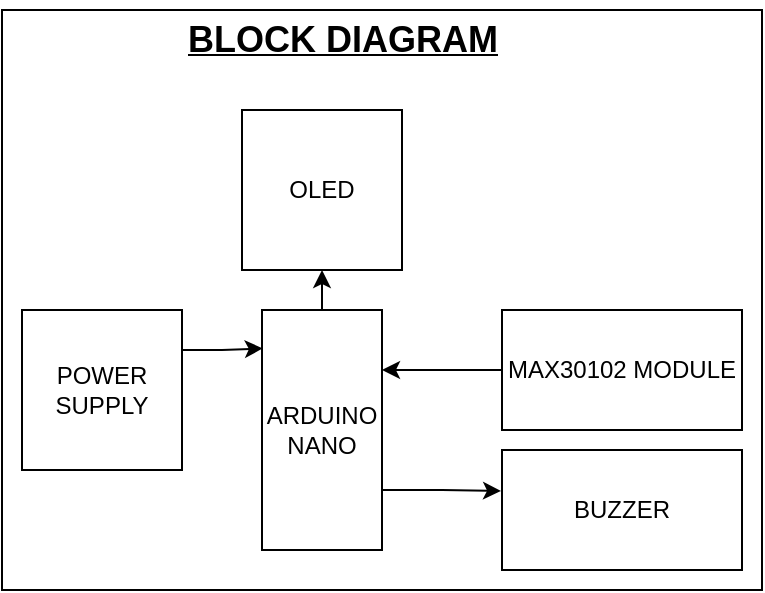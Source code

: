 <mxfile version="23.0.2" type="device">
  <diagram name="Page-1" id="xX_9cSnZRkhhUgfLJUyS">
    <mxGraphModel dx="592" dy="351" grid="1" gridSize="10" guides="1" tooltips="1" connect="1" arrows="1" fold="1" page="1" pageScale="1" pageWidth="850" pageHeight="1100" math="0" shadow="0">
      <root>
        <mxCell id="0" />
        <mxCell id="1" parent="0" />
        <mxCell id="cTM8R3xyoqWG3S9mZjG6-14" style="edgeStyle=orthogonalEdgeStyle;rounded=0;orthogonalLoop=1;jettySize=auto;html=1;exitX=0;exitY=0.5;exitDx=0;exitDy=0;entryX=0.5;entryY=1;entryDx=0;entryDy=0;" parent="1" source="cTM8R3xyoqWG3S9mZjG6-2" target="cTM8R3xyoqWG3S9mZjG6-11" edge="1">
          <mxGeometry relative="1" as="geometry" />
        </mxCell>
        <mxCell id="cTM8R3xyoqWG3S9mZjG6-2" value="ARDUINO NANO" style="rounded=0;whiteSpace=wrap;html=1;direction=south;" parent="1" vertex="1">
          <mxGeometry x="310" y="190" width="60" height="120" as="geometry" />
        </mxCell>
        <mxCell id="cTM8R3xyoqWG3S9mZjG6-3" value="POWER SUPPLY" style="whiteSpace=wrap;html=1;aspect=fixed;" parent="1" vertex="1">
          <mxGeometry x="190" y="190" width="80" height="80" as="geometry" />
        </mxCell>
        <mxCell id="0VYuXsrSe1_Znh7ItQok-4" style="edgeStyle=orthogonalEdgeStyle;rounded=0;orthogonalLoop=1;jettySize=auto;html=1;exitX=0;exitY=0.5;exitDx=0;exitDy=0;entryX=0.25;entryY=0;entryDx=0;entryDy=0;" edge="1" parent="1" source="cTM8R3xyoqWG3S9mZjG6-6" target="cTM8R3xyoqWG3S9mZjG6-2">
          <mxGeometry relative="1" as="geometry" />
        </mxCell>
        <mxCell id="cTM8R3xyoqWG3S9mZjG6-6" value="MAX30102 MODULE" style="rounded=0;whiteSpace=wrap;html=1;" parent="1" vertex="1">
          <mxGeometry x="430" y="190" width="120" height="60" as="geometry" />
        </mxCell>
        <mxCell id="cTM8R3xyoqWG3S9mZjG6-9" value="BUZZER" style="rounded=0;whiteSpace=wrap;html=1;" parent="1" vertex="1">
          <mxGeometry x="430" y="260" width="120" height="60" as="geometry" />
        </mxCell>
        <mxCell id="cTM8R3xyoqWG3S9mZjG6-11" value="OLED" style="whiteSpace=wrap;html=1;aspect=fixed;" parent="1" vertex="1">
          <mxGeometry x="300" y="90" width="80" height="80" as="geometry" />
        </mxCell>
        <mxCell id="cTM8R3xyoqWG3S9mZjG6-12" style="edgeStyle=orthogonalEdgeStyle;rounded=0;orthogonalLoop=1;jettySize=auto;html=1;exitX=1;exitY=0.25;exitDx=0;exitDy=0;entryX=0.16;entryY=0.993;entryDx=0;entryDy=0;entryPerimeter=0;" parent="1" source="cTM8R3xyoqWG3S9mZjG6-3" target="cTM8R3xyoqWG3S9mZjG6-2" edge="1">
          <mxGeometry relative="1" as="geometry" />
        </mxCell>
        <mxCell id="cTM8R3xyoqWG3S9mZjG6-16" style="edgeStyle=orthogonalEdgeStyle;rounded=0;orthogonalLoop=1;jettySize=auto;html=1;exitX=0.75;exitY=0;exitDx=0;exitDy=0;entryX=-0.004;entryY=0.341;entryDx=0;entryDy=0;entryPerimeter=0;" parent="1" source="cTM8R3xyoqWG3S9mZjG6-2" target="cTM8R3xyoqWG3S9mZjG6-9" edge="1">
          <mxGeometry relative="1" as="geometry" />
        </mxCell>
        <mxCell id="0VYuXsrSe1_Znh7ItQok-2" value="&lt;b&gt;&lt;u&gt;&lt;font style=&quot;font-size: 18px;&quot;&gt;BLOCK DIAGRAM&lt;/font&gt;&lt;/u&gt;&lt;/b&gt;" style="text;html=1;align=center;verticalAlign=middle;resizable=0;points=[];autosize=1;strokeColor=none;fillColor=none;" vertex="1" parent="1">
          <mxGeometry x="260" y="35" width="180" height="40" as="geometry" />
        </mxCell>
        <mxCell id="0VYuXsrSe1_Znh7ItQok-7" value="" style="rounded=0;whiteSpace=wrap;html=1;fillColor=none;" vertex="1" parent="1">
          <mxGeometry x="180" y="40" width="380" height="290" as="geometry" />
        </mxCell>
      </root>
    </mxGraphModel>
  </diagram>
</mxfile>
